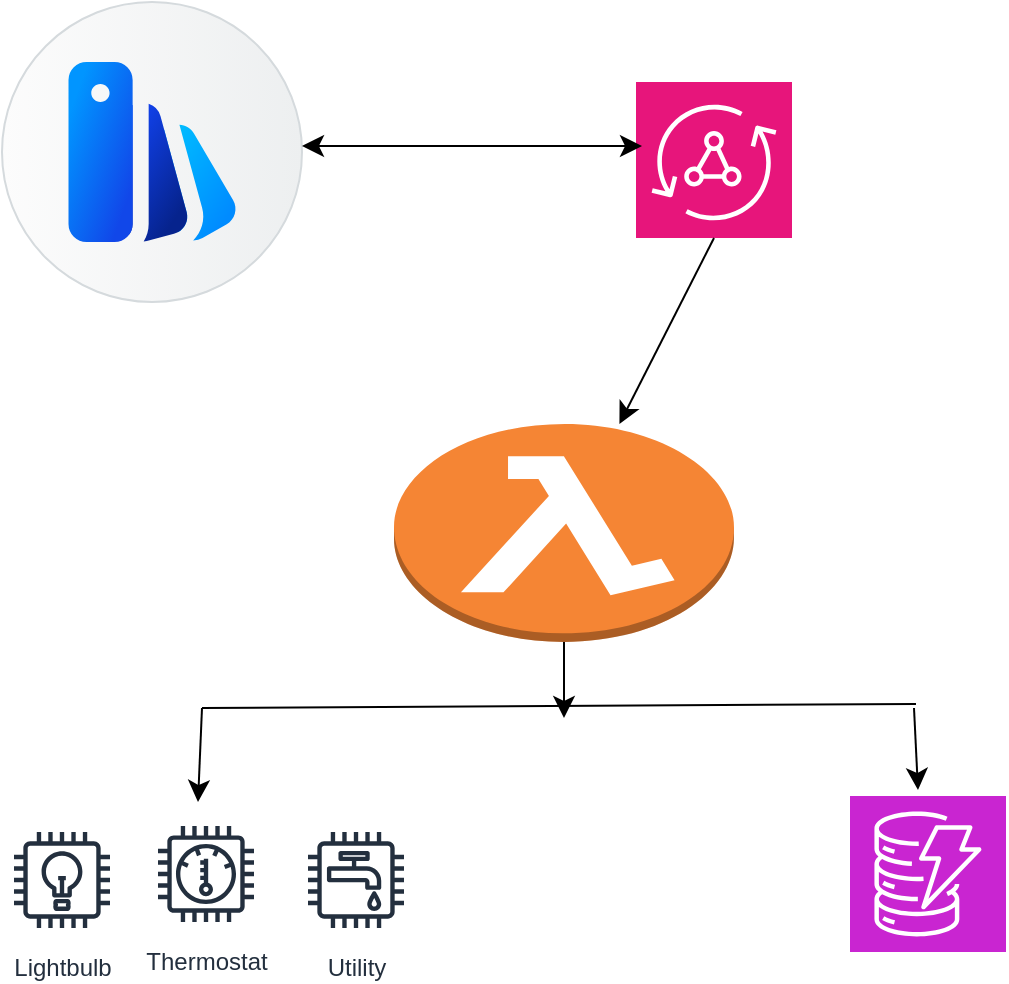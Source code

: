 <mxfile version="24.7.17">
  <diagram name="Page-1" id="DRokCW5x6f1fHyudXtQQ">
    <mxGraphModel dx="1104" dy="1231" grid="0" gridSize="10" guides="1" tooltips="1" connect="1" arrows="1" fold="1" page="0" pageScale="1" pageWidth="827" pageHeight="1169" math="0" shadow="0">
      <root>
        <mxCell id="0" />
        <mxCell id="1" parent="0" />
        <mxCell id="iBJs5taElDhyduP1Qx6c-7" value="Lightbulb" style="sketch=0;outlineConnect=0;fontColor=#232F3E;gradientColor=none;strokeColor=#232F3E;fillColor=#ffffff;dashed=0;verticalLabelPosition=bottom;verticalAlign=top;align=center;html=1;fontSize=12;fontStyle=0;aspect=fixed;shape=mxgraph.aws4.resourceIcon;resIcon=mxgraph.aws4.lightbulb;" vertex="1" parent="1">
          <mxGeometry x="-258" y="277" width="60" height="60" as="geometry" />
        </mxCell>
        <mxCell id="iBJs5taElDhyduP1Qx6c-8" value="Thermostat" style="sketch=0;outlineConnect=0;fontColor=#232F3E;gradientColor=none;strokeColor=#232F3E;fillColor=#ffffff;dashed=0;verticalLabelPosition=bottom;verticalAlign=top;align=center;html=1;fontSize=12;fontStyle=0;aspect=fixed;shape=mxgraph.aws4.resourceIcon;resIcon=mxgraph.aws4.thermostat;" vertex="1" parent="1">
          <mxGeometry x="-186" y="274" width="60" height="60" as="geometry" />
        </mxCell>
        <mxCell id="iBJs5taElDhyduP1Qx6c-9" value="Utility" style="sketch=0;outlineConnect=0;fontColor=#232F3E;gradientColor=none;strokeColor=#232F3E;fillColor=#ffffff;dashed=0;verticalLabelPosition=bottom;verticalAlign=top;align=center;html=1;fontSize=12;fontStyle=0;aspect=fixed;shape=mxgraph.aws4.resourceIcon;resIcon=mxgraph.aws4.utility;" vertex="1" parent="1">
          <mxGeometry x="-111" y="277" width="60" height="60" as="geometry" />
        </mxCell>
        <mxCell id="iBJs5taElDhyduP1Qx6c-10" value="" style="sketch=0;points=[[0,0,0],[0.25,0,0],[0.5,0,0],[0.75,0,0],[1,0,0],[0,1,0],[0.25,1,0],[0.5,1,0],[0.75,1,0],[1,1,0],[0,0.25,0],[0,0.5,0],[0,0.75,0],[1,0.25,0],[1,0.5,0],[1,0.75,0]];outlineConnect=0;fontColor=#232F3E;fillColor=#E7157B;strokeColor=#ffffff;dashed=0;verticalLabelPosition=bottom;verticalAlign=top;align=center;html=1;fontSize=12;fontStyle=0;aspect=fixed;shape=mxgraph.aws4.resourceIcon;resIcon=mxgraph.aws4.appsync;" vertex="1" parent="1">
          <mxGeometry x="59" y="-92" width="78" height="78" as="geometry" />
        </mxCell>
        <mxCell id="iBJs5taElDhyduP1Qx6c-11" value="" style="shape=mxgraph.sap.icon;labelPosition=center;verticalLabelPosition=bottom;align=center;verticalAlign=top;strokeWidth=1;strokeColor=#D5DADD;fillColor=#EDEFF0;gradientColor=#FCFCFC;gradientDirection=west;aspect=fixed;SAPIcon=UI_Theme_Designer" vertex="1" parent="1">
          <mxGeometry x="-258" y="-132" width="150" height="150" as="geometry" />
        </mxCell>
        <mxCell id="iBJs5taElDhyduP1Qx6c-29" style="edgeStyle=none;curved=1;rounded=0;orthogonalLoop=1;jettySize=auto;html=1;fontSize=12;startSize=8;endSize=8;" edge="1" parent="1" source="iBJs5taElDhyduP1Qx6c-12">
          <mxGeometry relative="1" as="geometry">
            <mxPoint x="23" y="226" as="targetPoint" />
          </mxGeometry>
        </mxCell>
        <mxCell id="iBJs5taElDhyduP1Qx6c-12" value="" style="outlineConnect=0;dashed=0;verticalLabelPosition=bottom;verticalAlign=top;align=center;html=1;shape=mxgraph.aws3.lambda_function;fillColor=#F58534;gradientColor=none;" vertex="1" parent="1">
          <mxGeometry x="-62" y="79" width="170" height="109" as="geometry" />
        </mxCell>
        <mxCell id="iBJs5taElDhyduP1Qx6c-13" value="" style="sketch=0;points=[[0,0,0],[0.25,0,0],[0.5,0,0],[0.75,0,0],[1,0,0],[0,1,0],[0.25,1,0],[0.5,1,0],[0.75,1,0],[1,1,0],[0,0.25,0],[0,0.5,0],[0,0.75,0],[1,0.25,0],[1,0.5,0],[1,0.75,0]];outlineConnect=0;fontColor=#232F3E;fillColor=#C925D1;strokeColor=#ffffff;dashed=0;verticalLabelPosition=bottom;verticalAlign=top;align=center;html=1;fontSize=12;fontStyle=0;aspect=fixed;shape=mxgraph.aws4.resourceIcon;resIcon=mxgraph.aws4.dynamodb;" vertex="1" parent="1">
          <mxGeometry x="166" y="265" width="78" height="78" as="geometry" />
        </mxCell>
        <mxCell id="iBJs5taElDhyduP1Qx6c-16" value="" style="endArrow=classic;startArrow=classic;html=1;rounded=0;fontSize=12;startSize=8;endSize=8;curved=1;" edge="1" parent="1">
          <mxGeometry width="50" height="50" relative="1" as="geometry">
            <mxPoint x="-108" y="-60" as="sourcePoint" />
            <mxPoint x="62" y="-60" as="targetPoint" />
          </mxGeometry>
        </mxCell>
        <mxCell id="iBJs5taElDhyduP1Qx6c-23" value="" style="endArrow=classic;html=1;rounded=0;fontSize=12;startSize=8;endSize=8;curved=1;" edge="1" parent="1">
          <mxGeometry width="50" height="50" relative="1" as="geometry">
            <mxPoint x="198" y="221" as="sourcePoint" />
            <mxPoint x="200" y="262" as="targetPoint" />
          </mxGeometry>
        </mxCell>
        <mxCell id="iBJs5taElDhyduP1Qx6c-26" value="" style="endArrow=none;html=1;rounded=0;fontSize=12;startSize=8;endSize=8;curved=1;" edge="1" parent="1">
          <mxGeometry width="50" height="50" relative="1" as="geometry">
            <mxPoint x="-158" y="221" as="sourcePoint" />
            <mxPoint x="199" y="219" as="targetPoint" />
          </mxGeometry>
        </mxCell>
        <mxCell id="iBJs5taElDhyduP1Qx6c-27" value="" style="endArrow=classic;html=1;rounded=0;fontSize=12;startSize=8;endSize=8;curved=1;" edge="1" parent="1">
          <mxGeometry width="50" height="50" relative="1" as="geometry">
            <mxPoint x="-158" y="221" as="sourcePoint" />
            <mxPoint x="-160" y="268" as="targetPoint" />
          </mxGeometry>
        </mxCell>
        <mxCell id="iBJs5taElDhyduP1Qx6c-30" value="" style="endArrow=classic;html=1;rounded=0;fontSize=12;startSize=8;endSize=8;curved=1;exitX=0.5;exitY=1;exitDx=0;exitDy=0;exitPerimeter=0;" edge="1" parent="1" source="iBJs5taElDhyduP1Qx6c-10" target="iBJs5taElDhyduP1Qx6c-12">
          <mxGeometry width="50" height="50" relative="1" as="geometry">
            <mxPoint x="54" y="44" as="sourcePoint" />
            <mxPoint x="104" y="-6" as="targetPoint" />
          </mxGeometry>
        </mxCell>
      </root>
    </mxGraphModel>
  </diagram>
</mxfile>
